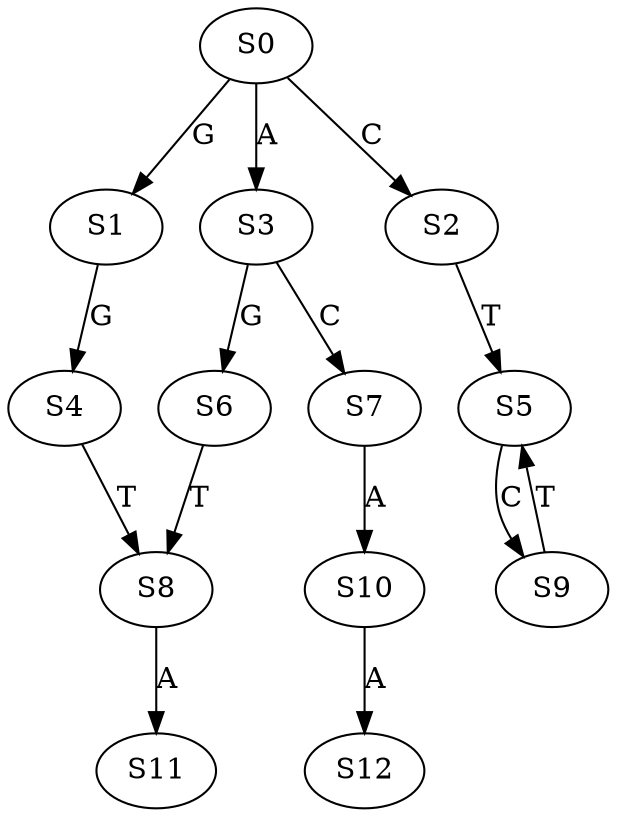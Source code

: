 strict digraph  {
	S0 -> S1 [ label = G ];
	S0 -> S2 [ label = C ];
	S0 -> S3 [ label = A ];
	S1 -> S4 [ label = G ];
	S2 -> S5 [ label = T ];
	S3 -> S6 [ label = G ];
	S3 -> S7 [ label = C ];
	S4 -> S8 [ label = T ];
	S5 -> S9 [ label = C ];
	S6 -> S8 [ label = T ];
	S7 -> S10 [ label = A ];
	S8 -> S11 [ label = A ];
	S9 -> S5 [ label = T ];
	S10 -> S12 [ label = A ];
}
